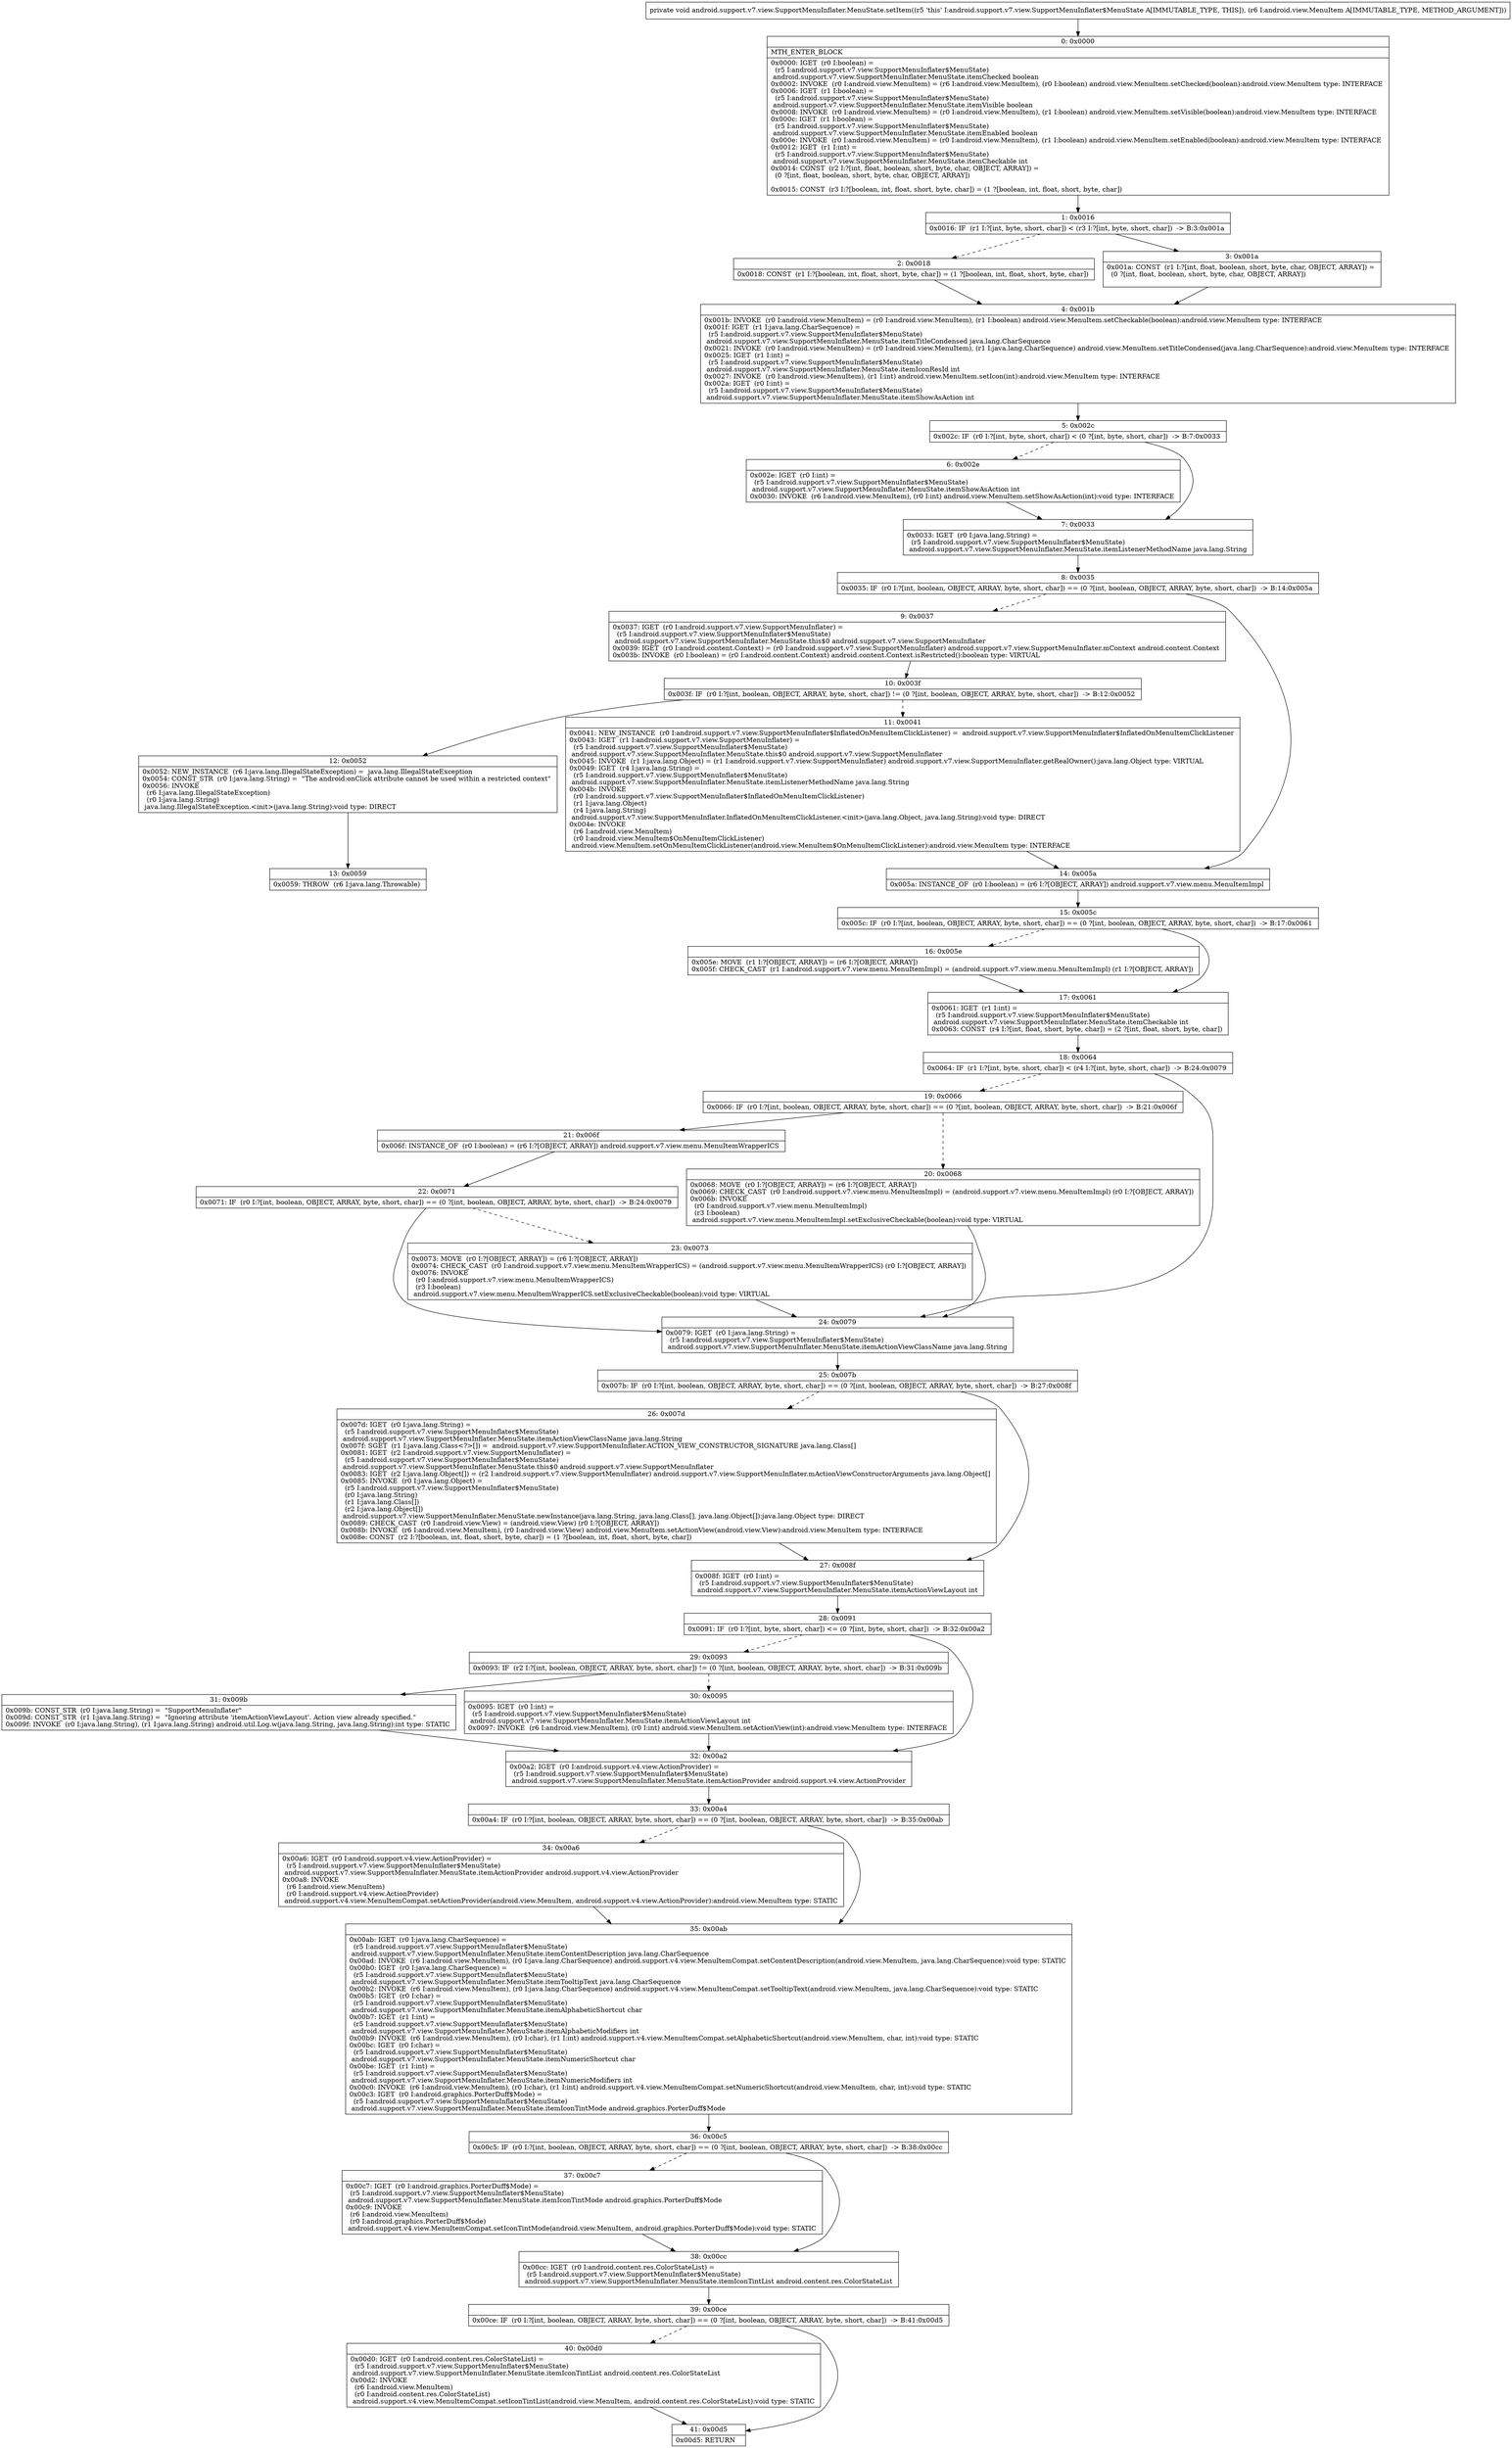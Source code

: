 digraph "CFG forandroid.support.v7.view.SupportMenuInflater.MenuState.setItem(Landroid\/view\/MenuItem;)V" {
Node_0 [shape=record,label="{0\:\ 0x0000|MTH_ENTER_BLOCK\l|0x0000: IGET  (r0 I:boolean) = \l  (r5 I:android.support.v7.view.SupportMenuInflater$MenuState)\l android.support.v7.view.SupportMenuInflater.MenuState.itemChecked boolean \l0x0002: INVOKE  (r0 I:android.view.MenuItem) = (r6 I:android.view.MenuItem), (r0 I:boolean) android.view.MenuItem.setChecked(boolean):android.view.MenuItem type: INTERFACE \l0x0006: IGET  (r1 I:boolean) = \l  (r5 I:android.support.v7.view.SupportMenuInflater$MenuState)\l android.support.v7.view.SupportMenuInflater.MenuState.itemVisible boolean \l0x0008: INVOKE  (r0 I:android.view.MenuItem) = (r0 I:android.view.MenuItem), (r1 I:boolean) android.view.MenuItem.setVisible(boolean):android.view.MenuItem type: INTERFACE \l0x000c: IGET  (r1 I:boolean) = \l  (r5 I:android.support.v7.view.SupportMenuInflater$MenuState)\l android.support.v7.view.SupportMenuInflater.MenuState.itemEnabled boolean \l0x000e: INVOKE  (r0 I:android.view.MenuItem) = (r0 I:android.view.MenuItem), (r1 I:boolean) android.view.MenuItem.setEnabled(boolean):android.view.MenuItem type: INTERFACE \l0x0012: IGET  (r1 I:int) = \l  (r5 I:android.support.v7.view.SupportMenuInflater$MenuState)\l android.support.v7.view.SupportMenuInflater.MenuState.itemCheckable int \l0x0014: CONST  (r2 I:?[int, float, boolean, short, byte, char, OBJECT, ARRAY]) = \l  (0 ?[int, float, boolean, short, byte, char, OBJECT, ARRAY])\l \l0x0015: CONST  (r3 I:?[boolean, int, float, short, byte, char]) = (1 ?[boolean, int, float, short, byte, char]) \l}"];
Node_1 [shape=record,label="{1\:\ 0x0016|0x0016: IF  (r1 I:?[int, byte, short, char]) \< (r3 I:?[int, byte, short, char])  \-\> B:3:0x001a \l}"];
Node_2 [shape=record,label="{2\:\ 0x0018|0x0018: CONST  (r1 I:?[boolean, int, float, short, byte, char]) = (1 ?[boolean, int, float, short, byte, char]) \l}"];
Node_3 [shape=record,label="{3\:\ 0x001a|0x001a: CONST  (r1 I:?[int, float, boolean, short, byte, char, OBJECT, ARRAY]) = \l  (0 ?[int, float, boolean, short, byte, char, OBJECT, ARRAY])\l \l}"];
Node_4 [shape=record,label="{4\:\ 0x001b|0x001b: INVOKE  (r0 I:android.view.MenuItem) = (r0 I:android.view.MenuItem), (r1 I:boolean) android.view.MenuItem.setCheckable(boolean):android.view.MenuItem type: INTERFACE \l0x001f: IGET  (r1 I:java.lang.CharSequence) = \l  (r5 I:android.support.v7.view.SupportMenuInflater$MenuState)\l android.support.v7.view.SupportMenuInflater.MenuState.itemTitleCondensed java.lang.CharSequence \l0x0021: INVOKE  (r0 I:android.view.MenuItem) = (r0 I:android.view.MenuItem), (r1 I:java.lang.CharSequence) android.view.MenuItem.setTitleCondensed(java.lang.CharSequence):android.view.MenuItem type: INTERFACE \l0x0025: IGET  (r1 I:int) = \l  (r5 I:android.support.v7.view.SupportMenuInflater$MenuState)\l android.support.v7.view.SupportMenuInflater.MenuState.itemIconResId int \l0x0027: INVOKE  (r0 I:android.view.MenuItem), (r1 I:int) android.view.MenuItem.setIcon(int):android.view.MenuItem type: INTERFACE \l0x002a: IGET  (r0 I:int) = \l  (r5 I:android.support.v7.view.SupportMenuInflater$MenuState)\l android.support.v7.view.SupportMenuInflater.MenuState.itemShowAsAction int \l}"];
Node_5 [shape=record,label="{5\:\ 0x002c|0x002c: IF  (r0 I:?[int, byte, short, char]) \< (0 ?[int, byte, short, char])  \-\> B:7:0x0033 \l}"];
Node_6 [shape=record,label="{6\:\ 0x002e|0x002e: IGET  (r0 I:int) = \l  (r5 I:android.support.v7.view.SupportMenuInflater$MenuState)\l android.support.v7.view.SupportMenuInflater.MenuState.itemShowAsAction int \l0x0030: INVOKE  (r6 I:android.view.MenuItem), (r0 I:int) android.view.MenuItem.setShowAsAction(int):void type: INTERFACE \l}"];
Node_7 [shape=record,label="{7\:\ 0x0033|0x0033: IGET  (r0 I:java.lang.String) = \l  (r5 I:android.support.v7.view.SupportMenuInflater$MenuState)\l android.support.v7.view.SupportMenuInflater.MenuState.itemListenerMethodName java.lang.String \l}"];
Node_8 [shape=record,label="{8\:\ 0x0035|0x0035: IF  (r0 I:?[int, boolean, OBJECT, ARRAY, byte, short, char]) == (0 ?[int, boolean, OBJECT, ARRAY, byte, short, char])  \-\> B:14:0x005a \l}"];
Node_9 [shape=record,label="{9\:\ 0x0037|0x0037: IGET  (r0 I:android.support.v7.view.SupportMenuInflater) = \l  (r5 I:android.support.v7.view.SupportMenuInflater$MenuState)\l android.support.v7.view.SupportMenuInflater.MenuState.this$0 android.support.v7.view.SupportMenuInflater \l0x0039: IGET  (r0 I:android.content.Context) = (r0 I:android.support.v7.view.SupportMenuInflater) android.support.v7.view.SupportMenuInflater.mContext android.content.Context \l0x003b: INVOKE  (r0 I:boolean) = (r0 I:android.content.Context) android.content.Context.isRestricted():boolean type: VIRTUAL \l}"];
Node_10 [shape=record,label="{10\:\ 0x003f|0x003f: IF  (r0 I:?[int, boolean, OBJECT, ARRAY, byte, short, char]) != (0 ?[int, boolean, OBJECT, ARRAY, byte, short, char])  \-\> B:12:0x0052 \l}"];
Node_11 [shape=record,label="{11\:\ 0x0041|0x0041: NEW_INSTANCE  (r0 I:android.support.v7.view.SupportMenuInflater$InflatedOnMenuItemClickListener) =  android.support.v7.view.SupportMenuInflater$InflatedOnMenuItemClickListener \l0x0043: IGET  (r1 I:android.support.v7.view.SupportMenuInflater) = \l  (r5 I:android.support.v7.view.SupportMenuInflater$MenuState)\l android.support.v7.view.SupportMenuInflater.MenuState.this$0 android.support.v7.view.SupportMenuInflater \l0x0045: INVOKE  (r1 I:java.lang.Object) = (r1 I:android.support.v7.view.SupportMenuInflater) android.support.v7.view.SupportMenuInflater.getRealOwner():java.lang.Object type: VIRTUAL \l0x0049: IGET  (r4 I:java.lang.String) = \l  (r5 I:android.support.v7.view.SupportMenuInflater$MenuState)\l android.support.v7.view.SupportMenuInflater.MenuState.itemListenerMethodName java.lang.String \l0x004b: INVOKE  \l  (r0 I:android.support.v7.view.SupportMenuInflater$InflatedOnMenuItemClickListener)\l  (r1 I:java.lang.Object)\l  (r4 I:java.lang.String)\l android.support.v7.view.SupportMenuInflater.InflatedOnMenuItemClickListener.\<init\>(java.lang.Object, java.lang.String):void type: DIRECT \l0x004e: INVOKE  \l  (r6 I:android.view.MenuItem)\l  (r0 I:android.view.MenuItem$OnMenuItemClickListener)\l android.view.MenuItem.setOnMenuItemClickListener(android.view.MenuItem$OnMenuItemClickListener):android.view.MenuItem type: INTERFACE \l}"];
Node_12 [shape=record,label="{12\:\ 0x0052|0x0052: NEW_INSTANCE  (r6 I:java.lang.IllegalStateException) =  java.lang.IllegalStateException \l0x0054: CONST_STR  (r0 I:java.lang.String) =  \"The android:onClick attribute cannot be used within a restricted context\" \l0x0056: INVOKE  \l  (r6 I:java.lang.IllegalStateException)\l  (r0 I:java.lang.String)\l java.lang.IllegalStateException.\<init\>(java.lang.String):void type: DIRECT \l}"];
Node_13 [shape=record,label="{13\:\ 0x0059|0x0059: THROW  (r6 I:java.lang.Throwable) \l}"];
Node_14 [shape=record,label="{14\:\ 0x005a|0x005a: INSTANCE_OF  (r0 I:boolean) = (r6 I:?[OBJECT, ARRAY]) android.support.v7.view.menu.MenuItemImpl \l}"];
Node_15 [shape=record,label="{15\:\ 0x005c|0x005c: IF  (r0 I:?[int, boolean, OBJECT, ARRAY, byte, short, char]) == (0 ?[int, boolean, OBJECT, ARRAY, byte, short, char])  \-\> B:17:0x0061 \l}"];
Node_16 [shape=record,label="{16\:\ 0x005e|0x005e: MOVE  (r1 I:?[OBJECT, ARRAY]) = (r6 I:?[OBJECT, ARRAY]) \l0x005f: CHECK_CAST  (r1 I:android.support.v7.view.menu.MenuItemImpl) = (android.support.v7.view.menu.MenuItemImpl) (r1 I:?[OBJECT, ARRAY]) \l}"];
Node_17 [shape=record,label="{17\:\ 0x0061|0x0061: IGET  (r1 I:int) = \l  (r5 I:android.support.v7.view.SupportMenuInflater$MenuState)\l android.support.v7.view.SupportMenuInflater.MenuState.itemCheckable int \l0x0063: CONST  (r4 I:?[int, float, short, byte, char]) = (2 ?[int, float, short, byte, char]) \l}"];
Node_18 [shape=record,label="{18\:\ 0x0064|0x0064: IF  (r1 I:?[int, byte, short, char]) \< (r4 I:?[int, byte, short, char])  \-\> B:24:0x0079 \l}"];
Node_19 [shape=record,label="{19\:\ 0x0066|0x0066: IF  (r0 I:?[int, boolean, OBJECT, ARRAY, byte, short, char]) == (0 ?[int, boolean, OBJECT, ARRAY, byte, short, char])  \-\> B:21:0x006f \l}"];
Node_20 [shape=record,label="{20\:\ 0x0068|0x0068: MOVE  (r0 I:?[OBJECT, ARRAY]) = (r6 I:?[OBJECT, ARRAY]) \l0x0069: CHECK_CAST  (r0 I:android.support.v7.view.menu.MenuItemImpl) = (android.support.v7.view.menu.MenuItemImpl) (r0 I:?[OBJECT, ARRAY]) \l0x006b: INVOKE  \l  (r0 I:android.support.v7.view.menu.MenuItemImpl)\l  (r3 I:boolean)\l android.support.v7.view.menu.MenuItemImpl.setExclusiveCheckable(boolean):void type: VIRTUAL \l}"];
Node_21 [shape=record,label="{21\:\ 0x006f|0x006f: INSTANCE_OF  (r0 I:boolean) = (r6 I:?[OBJECT, ARRAY]) android.support.v7.view.menu.MenuItemWrapperICS \l}"];
Node_22 [shape=record,label="{22\:\ 0x0071|0x0071: IF  (r0 I:?[int, boolean, OBJECT, ARRAY, byte, short, char]) == (0 ?[int, boolean, OBJECT, ARRAY, byte, short, char])  \-\> B:24:0x0079 \l}"];
Node_23 [shape=record,label="{23\:\ 0x0073|0x0073: MOVE  (r0 I:?[OBJECT, ARRAY]) = (r6 I:?[OBJECT, ARRAY]) \l0x0074: CHECK_CAST  (r0 I:android.support.v7.view.menu.MenuItemWrapperICS) = (android.support.v7.view.menu.MenuItemWrapperICS) (r0 I:?[OBJECT, ARRAY]) \l0x0076: INVOKE  \l  (r0 I:android.support.v7.view.menu.MenuItemWrapperICS)\l  (r3 I:boolean)\l android.support.v7.view.menu.MenuItemWrapperICS.setExclusiveCheckable(boolean):void type: VIRTUAL \l}"];
Node_24 [shape=record,label="{24\:\ 0x0079|0x0079: IGET  (r0 I:java.lang.String) = \l  (r5 I:android.support.v7.view.SupportMenuInflater$MenuState)\l android.support.v7.view.SupportMenuInflater.MenuState.itemActionViewClassName java.lang.String \l}"];
Node_25 [shape=record,label="{25\:\ 0x007b|0x007b: IF  (r0 I:?[int, boolean, OBJECT, ARRAY, byte, short, char]) == (0 ?[int, boolean, OBJECT, ARRAY, byte, short, char])  \-\> B:27:0x008f \l}"];
Node_26 [shape=record,label="{26\:\ 0x007d|0x007d: IGET  (r0 I:java.lang.String) = \l  (r5 I:android.support.v7.view.SupportMenuInflater$MenuState)\l android.support.v7.view.SupportMenuInflater.MenuState.itemActionViewClassName java.lang.String \l0x007f: SGET  (r1 I:java.lang.Class\<?\>[]) =  android.support.v7.view.SupportMenuInflater.ACTION_VIEW_CONSTRUCTOR_SIGNATURE java.lang.Class[] \l0x0081: IGET  (r2 I:android.support.v7.view.SupportMenuInflater) = \l  (r5 I:android.support.v7.view.SupportMenuInflater$MenuState)\l android.support.v7.view.SupportMenuInflater.MenuState.this$0 android.support.v7.view.SupportMenuInflater \l0x0083: IGET  (r2 I:java.lang.Object[]) = (r2 I:android.support.v7.view.SupportMenuInflater) android.support.v7.view.SupportMenuInflater.mActionViewConstructorArguments java.lang.Object[] \l0x0085: INVOKE  (r0 I:java.lang.Object) = \l  (r5 I:android.support.v7.view.SupportMenuInflater$MenuState)\l  (r0 I:java.lang.String)\l  (r1 I:java.lang.Class[])\l  (r2 I:java.lang.Object[])\l android.support.v7.view.SupportMenuInflater.MenuState.newInstance(java.lang.String, java.lang.Class[], java.lang.Object[]):java.lang.Object type: DIRECT \l0x0089: CHECK_CAST  (r0 I:android.view.View) = (android.view.View) (r0 I:?[OBJECT, ARRAY]) \l0x008b: INVOKE  (r6 I:android.view.MenuItem), (r0 I:android.view.View) android.view.MenuItem.setActionView(android.view.View):android.view.MenuItem type: INTERFACE \l0x008e: CONST  (r2 I:?[boolean, int, float, short, byte, char]) = (1 ?[boolean, int, float, short, byte, char]) \l}"];
Node_27 [shape=record,label="{27\:\ 0x008f|0x008f: IGET  (r0 I:int) = \l  (r5 I:android.support.v7.view.SupportMenuInflater$MenuState)\l android.support.v7.view.SupportMenuInflater.MenuState.itemActionViewLayout int \l}"];
Node_28 [shape=record,label="{28\:\ 0x0091|0x0091: IF  (r0 I:?[int, byte, short, char]) \<= (0 ?[int, byte, short, char])  \-\> B:32:0x00a2 \l}"];
Node_29 [shape=record,label="{29\:\ 0x0093|0x0093: IF  (r2 I:?[int, boolean, OBJECT, ARRAY, byte, short, char]) != (0 ?[int, boolean, OBJECT, ARRAY, byte, short, char])  \-\> B:31:0x009b \l}"];
Node_30 [shape=record,label="{30\:\ 0x0095|0x0095: IGET  (r0 I:int) = \l  (r5 I:android.support.v7.view.SupportMenuInflater$MenuState)\l android.support.v7.view.SupportMenuInflater.MenuState.itemActionViewLayout int \l0x0097: INVOKE  (r6 I:android.view.MenuItem), (r0 I:int) android.view.MenuItem.setActionView(int):android.view.MenuItem type: INTERFACE \l}"];
Node_31 [shape=record,label="{31\:\ 0x009b|0x009b: CONST_STR  (r0 I:java.lang.String) =  \"SupportMenuInflater\" \l0x009d: CONST_STR  (r1 I:java.lang.String) =  \"Ignoring attribute 'itemActionViewLayout'. Action view already specified.\" \l0x009f: INVOKE  (r0 I:java.lang.String), (r1 I:java.lang.String) android.util.Log.w(java.lang.String, java.lang.String):int type: STATIC \l}"];
Node_32 [shape=record,label="{32\:\ 0x00a2|0x00a2: IGET  (r0 I:android.support.v4.view.ActionProvider) = \l  (r5 I:android.support.v7.view.SupportMenuInflater$MenuState)\l android.support.v7.view.SupportMenuInflater.MenuState.itemActionProvider android.support.v4.view.ActionProvider \l}"];
Node_33 [shape=record,label="{33\:\ 0x00a4|0x00a4: IF  (r0 I:?[int, boolean, OBJECT, ARRAY, byte, short, char]) == (0 ?[int, boolean, OBJECT, ARRAY, byte, short, char])  \-\> B:35:0x00ab \l}"];
Node_34 [shape=record,label="{34\:\ 0x00a6|0x00a6: IGET  (r0 I:android.support.v4.view.ActionProvider) = \l  (r5 I:android.support.v7.view.SupportMenuInflater$MenuState)\l android.support.v7.view.SupportMenuInflater.MenuState.itemActionProvider android.support.v4.view.ActionProvider \l0x00a8: INVOKE  \l  (r6 I:android.view.MenuItem)\l  (r0 I:android.support.v4.view.ActionProvider)\l android.support.v4.view.MenuItemCompat.setActionProvider(android.view.MenuItem, android.support.v4.view.ActionProvider):android.view.MenuItem type: STATIC \l}"];
Node_35 [shape=record,label="{35\:\ 0x00ab|0x00ab: IGET  (r0 I:java.lang.CharSequence) = \l  (r5 I:android.support.v7.view.SupportMenuInflater$MenuState)\l android.support.v7.view.SupportMenuInflater.MenuState.itemContentDescription java.lang.CharSequence \l0x00ad: INVOKE  (r6 I:android.view.MenuItem), (r0 I:java.lang.CharSequence) android.support.v4.view.MenuItemCompat.setContentDescription(android.view.MenuItem, java.lang.CharSequence):void type: STATIC \l0x00b0: IGET  (r0 I:java.lang.CharSequence) = \l  (r5 I:android.support.v7.view.SupportMenuInflater$MenuState)\l android.support.v7.view.SupportMenuInflater.MenuState.itemTooltipText java.lang.CharSequence \l0x00b2: INVOKE  (r6 I:android.view.MenuItem), (r0 I:java.lang.CharSequence) android.support.v4.view.MenuItemCompat.setTooltipText(android.view.MenuItem, java.lang.CharSequence):void type: STATIC \l0x00b5: IGET  (r0 I:char) = \l  (r5 I:android.support.v7.view.SupportMenuInflater$MenuState)\l android.support.v7.view.SupportMenuInflater.MenuState.itemAlphabeticShortcut char \l0x00b7: IGET  (r1 I:int) = \l  (r5 I:android.support.v7.view.SupportMenuInflater$MenuState)\l android.support.v7.view.SupportMenuInflater.MenuState.itemAlphabeticModifiers int \l0x00b9: INVOKE  (r6 I:android.view.MenuItem), (r0 I:char), (r1 I:int) android.support.v4.view.MenuItemCompat.setAlphabeticShortcut(android.view.MenuItem, char, int):void type: STATIC \l0x00bc: IGET  (r0 I:char) = \l  (r5 I:android.support.v7.view.SupportMenuInflater$MenuState)\l android.support.v7.view.SupportMenuInflater.MenuState.itemNumericShortcut char \l0x00be: IGET  (r1 I:int) = \l  (r5 I:android.support.v7.view.SupportMenuInflater$MenuState)\l android.support.v7.view.SupportMenuInflater.MenuState.itemNumericModifiers int \l0x00c0: INVOKE  (r6 I:android.view.MenuItem), (r0 I:char), (r1 I:int) android.support.v4.view.MenuItemCompat.setNumericShortcut(android.view.MenuItem, char, int):void type: STATIC \l0x00c3: IGET  (r0 I:android.graphics.PorterDuff$Mode) = \l  (r5 I:android.support.v7.view.SupportMenuInflater$MenuState)\l android.support.v7.view.SupportMenuInflater.MenuState.itemIconTintMode android.graphics.PorterDuff$Mode \l}"];
Node_36 [shape=record,label="{36\:\ 0x00c5|0x00c5: IF  (r0 I:?[int, boolean, OBJECT, ARRAY, byte, short, char]) == (0 ?[int, boolean, OBJECT, ARRAY, byte, short, char])  \-\> B:38:0x00cc \l}"];
Node_37 [shape=record,label="{37\:\ 0x00c7|0x00c7: IGET  (r0 I:android.graphics.PorterDuff$Mode) = \l  (r5 I:android.support.v7.view.SupportMenuInflater$MenuState)\l android.support.v7.view.SupportMenuInflater.MenuState.itemIconTintMode android.graphics.PorterDuff$Mode \l0x00c9: INVOKE  \l  (r6 I:android.view.MenuItem)\l  (r0 I:android.graphics.PorterDuff$Mode)\l android.support.v4.view.MenuItemCompat.setIconTintMode(android.view.MenuItem, android.graphics.PorterDuff$Mode):void type: STATIC \l}"];
Node_38 [shape=record,label="{38\:\ 0x00cc|0x00cc: IGET  (r0 I:android.content.res.ColorStateList) = \l  (r5 I:android.support.v7.view.SupportMenuInflater$MenuState)\l android.support.v7.view.SupportMenuInflater.MenuState.itemIconTintList android.content.res.ColorStateList \l}"];
Node_39 [shape=record,label="{39\:\ 0x00ce|0x00ce: IF  (r0 I:?[int, boolean, OBJECT, ARRAY, byte, short, char]) == (0 ?[int, boolean, OBJECT, ARRAY, byte, short, char])  \-\> B:41:0x00d5 \l}"];
Node_40 [shape=record,label="{40\:\ 0x00d0|0x00d0: IGET  (r0 I:android.content.res.ColorStateList) = \l  (r5 I:android.support.v7.view.SupportMenuInflater$MenuState)\l android.support.v7.view.SupportMenuInflater.MenuState.itemIconTintList android.content.res.ColorStateList \l0x00d2: INVOKE  \l  (r6 I:android.view.MenuItem)\l  (r0 I:android.content.res.ColorStateList)\l android.support.v4.view.MenuItemCompat.setIconTintList(android.view.MenuItem, android.content.res.ColorStateList):void type: STATIC \l}"];
Node_41 [shape=record,label="{41\:\ 0x00d5|0x00d5: RETURN   \l}"];
MethodNode[shape=record,label="{private void android.support.v7.view.SupportMenuInflater.MenuState.setItem((r5 'this' I:android.support.v7.view.SupportMenuInflater$MenuState A[IMMUTABLE_TYPE, THIS]), (r6 I:android.view.MenuItem A[IMMUTABLE_TYPE, METHOD_ARGUMENT])) }"];
MethodNode -> Node_0;
Node_0 -> Node_1;
Node_1 -> Node_2[style=dashed];
Node_1 -> Node_3;
Node_2 -> Node_4;
Node_3 -> Node_4;
Node_4 -> Node_5;
Node_5 -> Node_6[style=dashed];
Node_5 -> Node_7;
Node_6 -> Node_7;
Node_7 -> Node_8;
Node_8 -> Node_9[style=dashed];
Node_8 -> Node_14;
Node_9 -> Node_10;
Node_10 -> Node_11[style=dashed];
Node_10 -> Node_12;
Node_11 -> Node_14;
Node_12 -> Node_13;
Node_14 -> Node_15;
Node_15 -> Node_16[style=dashed];
Node_15 -> Node_17;
Node_16 -> Node_17;
Node_17 -> Node_18;
Node_18 -> Node_19[style=dashed];
Node_18 -> Node_24;
Node_19 -> Node_20[style=dashed];
Node_19 -> Node_21;
Node_20 -> Node_24;
Node_21 -> Node_22;
Node_22 -> Node_23[style=dashed];
Node_22 -> Node_24;
Node_23 -> Node_24;
Node_24 -> Node_25;
Node_25 -> Node_26[style=dashed];
Node_25 -> Node_27;
Node_26 -> Node_27;
Node_27 -> Node_28;
Node_28 -> Node_29[style=dashed];
Node_28 -> Node_32;
Node_29 -> Node_30[style=dashed];
Node_29 -> Node_31;
Node_30 -> Node_32;
Node_31 -> Node_32;
Node_32 -> Node_33;
Node_33 -> Node_34[style=dashed];
Node_33 -> Node_35;
Node_34 -> Node_35;
Node_35 -> Node_36;
Node_36 -> Node_37[style=dashed];
Node_36 -> Node_38;
Node_37 -> Node_38;
Node_38 -> Node_39;
Node_39 -> Node_40[style=dashed];
Node_39 -> Node_41;
Node_40 -> Node_41;
}

